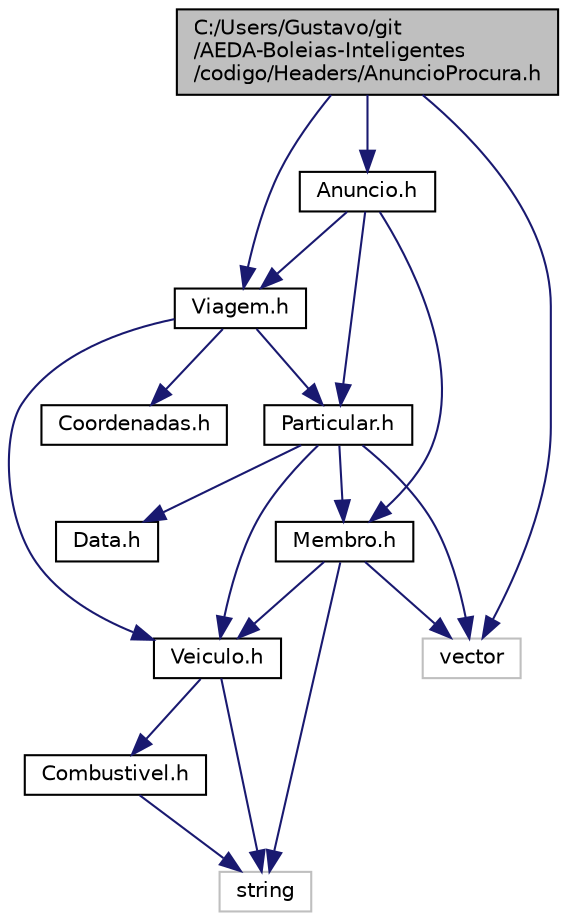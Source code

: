 digraph "C:/Users/Gustavo/git/AEDA-Boleias-Inteligentes/codigo/Headers/AnuncioProcura.h"
{
  edge [fontname="Helvetica",fontsize="10",labelfontname="Helvetica",labelfontsize="10"];
  node [fontname="Helvetica",fontsize="10",shape=record];
  Node1 [label="C:/Users/Gustavo/git\l/AEDA-Boleias-Inteligentes\l/codigo/Headers/AnuncioProcura.h",height=0.2,width=0.4,color="black", fillcolor="grey75", style="filled", fontcolor="black"];
  Node1 -> Node2 [color="midnightblue",fontsize="10",style="solid"];
  Node2 [label="Anuncio.h",height=0.2,width=0.4,color="black", fillcolor="white", style="filled",URL="$_anuncio_8h.html"];
  Node2 -> Node3 [color="midnightblue",fontsize="10",style="solid"];
  Node3 [label="Membro.h",height=0.2,width=0.4,color="black", fillcolor="white", style="filled",URL="$_membro_8h.html"];
  Node3 -> Node4 [color="midnightblue",fontsize="10",style="solid"];
  Node4 [label="string",height=0.2,width=0.4,color="grey75", fillcolor="white", style="filled"];
  Node3 -> Node5 [color="midnightblue",fontsize="10",style="solid"];
  Node5 [label="vector",height=0.2,width=0.4,color="grey75", fillcolor="white", style="filled"];
  Node3 -> Node6 [color="midnightblue",fontsize="10",style="solid"];
  Node6 [label="Veiculo.h",height=0.2,width=0.4,color="black", fillcolor="white", style="filled",URL="$_veiculo_8h.html"];
  Node6 -> Node4 [color="midnightblue",fontsize="10",style="solid"];
  Node6 -> Node7 [color="midnightblue",fontsize="10",style="solid"];
  Node7 [label="Combustivel.h",height=0.2,width=0.4,color="black", fillcolor="white", style="filled",URL="$_combustivel_8h.html"];
  Node7 -> Node4 [color="midnightblue",fontsize="10",style="solid"];
  Node2 -> Node8 [color="midnightblue",fontsize="10",style="solid"];
  Node8 [label="Particular.h",height=0.2,width=0.4,color="black", fillcolor="white", style="filled",URL="$_particular_8h.html"];
  Node8 -> Node3 [color="midnightblue",fontsize="10",style="solid"];
  Node8 -> Node9 [color="midnightblue",fontsize="10",style="solid"];
  Node9 [label="Data.h",height=0.2,width=0.4,color="black", fillcolor="white", style="filled",URL="$_data_8h.html"];
  Node8 -> Node6 [color="midnightblue",fontsize="10",style="solid"];
  Node8 -> Node5 [color="midnightblue",fontsize="10",style="solid"];
  Node2 -> Node10 [color="midnightblue",fontsize="10",style="solid"];
  Node10 [label="Viagem.h",height=0.2,width=0.4,color="black", fillcolor="white", style="filled",URL="$_viagem_8h.html"];
  Node10 -> Node11 [color="midnightblue",fontsize="10",style="solid"];
  Node11 [label="Coordenadas.h",height=0.2,width=0.4,color="black", fillcolor="white", style="filled",URL="$_coordenadas_8h.html"];
  Node10 -> Node6 [color="midnightblue",fontsize="10",style="solid"];
  Node10 -> Node8 [color="midnightblue",fontsize="10",style="solid"];
  Node1 -> Node10 [color="midnightblue",fontsize="10",style="solid"];
  Node1 -> Node5 [color="midnightblue",fontsize="10",style="solid"];
}
